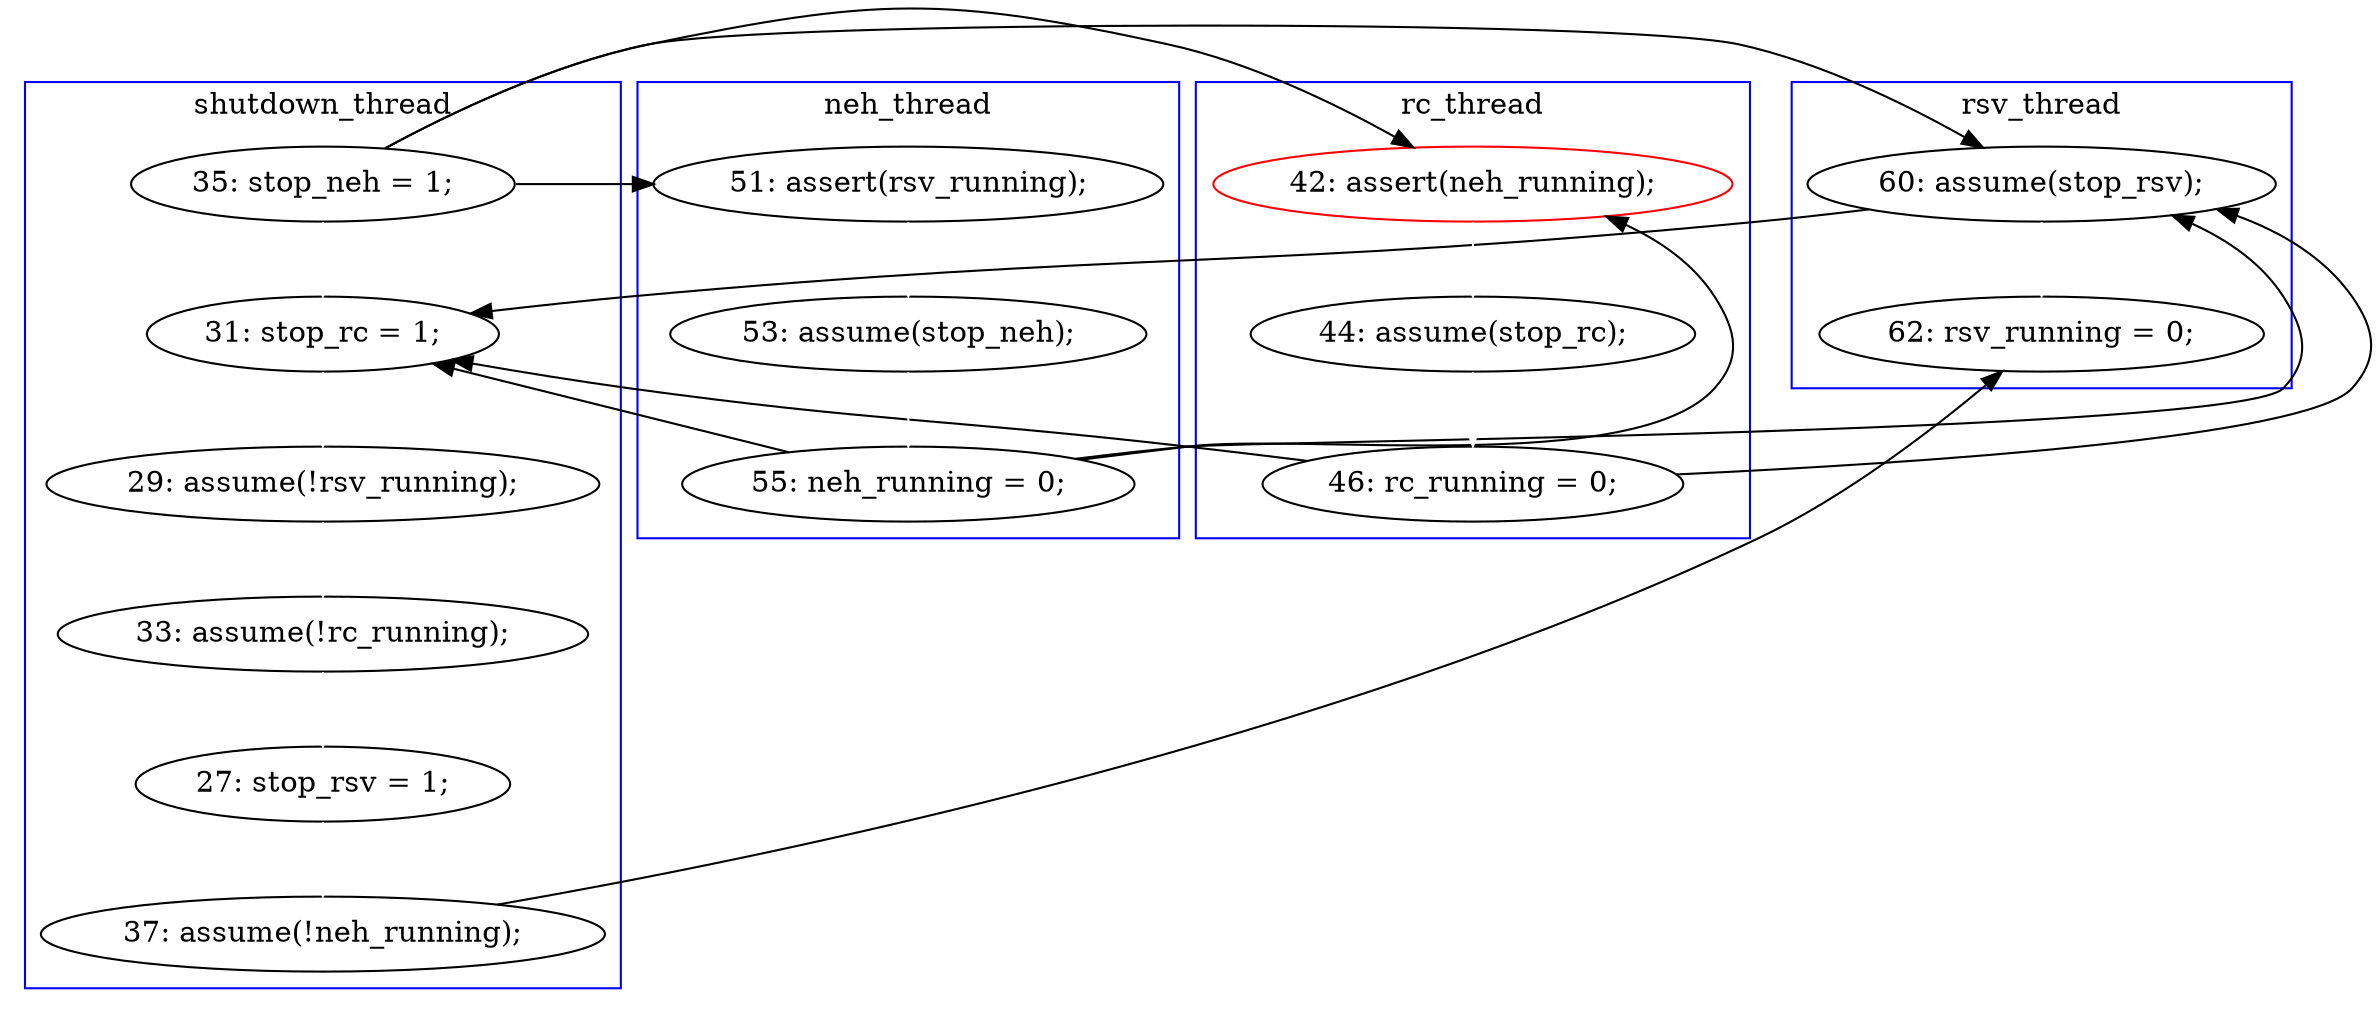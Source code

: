 digraph Counterexample {
	13 -> 15 [color = black, style = solid, constraint = false]
	17 -> 28 [color = black, style = solid, constraint = false]
	13 -> 28 [color = white, style = solid]
	22 -> 26 [color = black, style = solid, constraint = false]
	16 -> 17 [color = white, style = solid]
	13 -> 26 [color = black, style = solid, constraint = false]
	26 -> 28 [color = black, style = solid, constraint = false]
	28 -> 29 [color = white, style = solid]
	22 -> 28 [color = black, style = solid, constraint = false]
	29 -> 30 [color = white, style = solid]
	21 -> 22 [color = white, style = solid]
	15 -> 16 [color = white, style = solid]
	17 -> 20 [color = black, style = solid, constraint = false]
	17 -> 26 [color = black, style = solid, constraint = false]
	31 -> 32 [color = white, style = solid]
	32 -> 35 [color = black, style = solid, constraint = false]
	13 -> 20 [color = black, style = solid, constraint = false]
	30 -> 31 [color = white, style = solid]
	26 -> 35 [color = white, style = solid]
	20 -> 21 [color = white, style = solid]
	subgraph cluster2 {
		label = rc_thread
		color = blue
		21  [label = "44: assume(stop_rc);"]
		22  [label = "46: rc_running = 0;"]
		20  [label = "42: assert(neh_running);", color = red]
	}
	subgraph cluster4 {
		label = rsv_thread
		color = blue
		35  [label = "62: rsv_running = 0;"]
		26  [label = "60: assume(stop_rsv);"]
	}
	subgraph cluster3 {
		label = neh_thread
		color = blue
		17  [label = "55: neh_running = 0;"]
		15  [label = "51: assert(rsv_running);"]
		16  [label = "53: assume(stop_neh);"]
	}
	subgraph cluster1 {
		label = shutdown_thread
		color = blue
		13  [label = "35: stop_neh = 1;"]
		30  [label = "33: assume(!rc_running);"]
		29  [label = "29: assume(!rsv_running);"]
		28  [label = "31: stop_rc = 1;"]
		31  [label = "27: stop_rsv = 1;"]
		32  [label = "37: assume(!neh_running);"]
	}
}